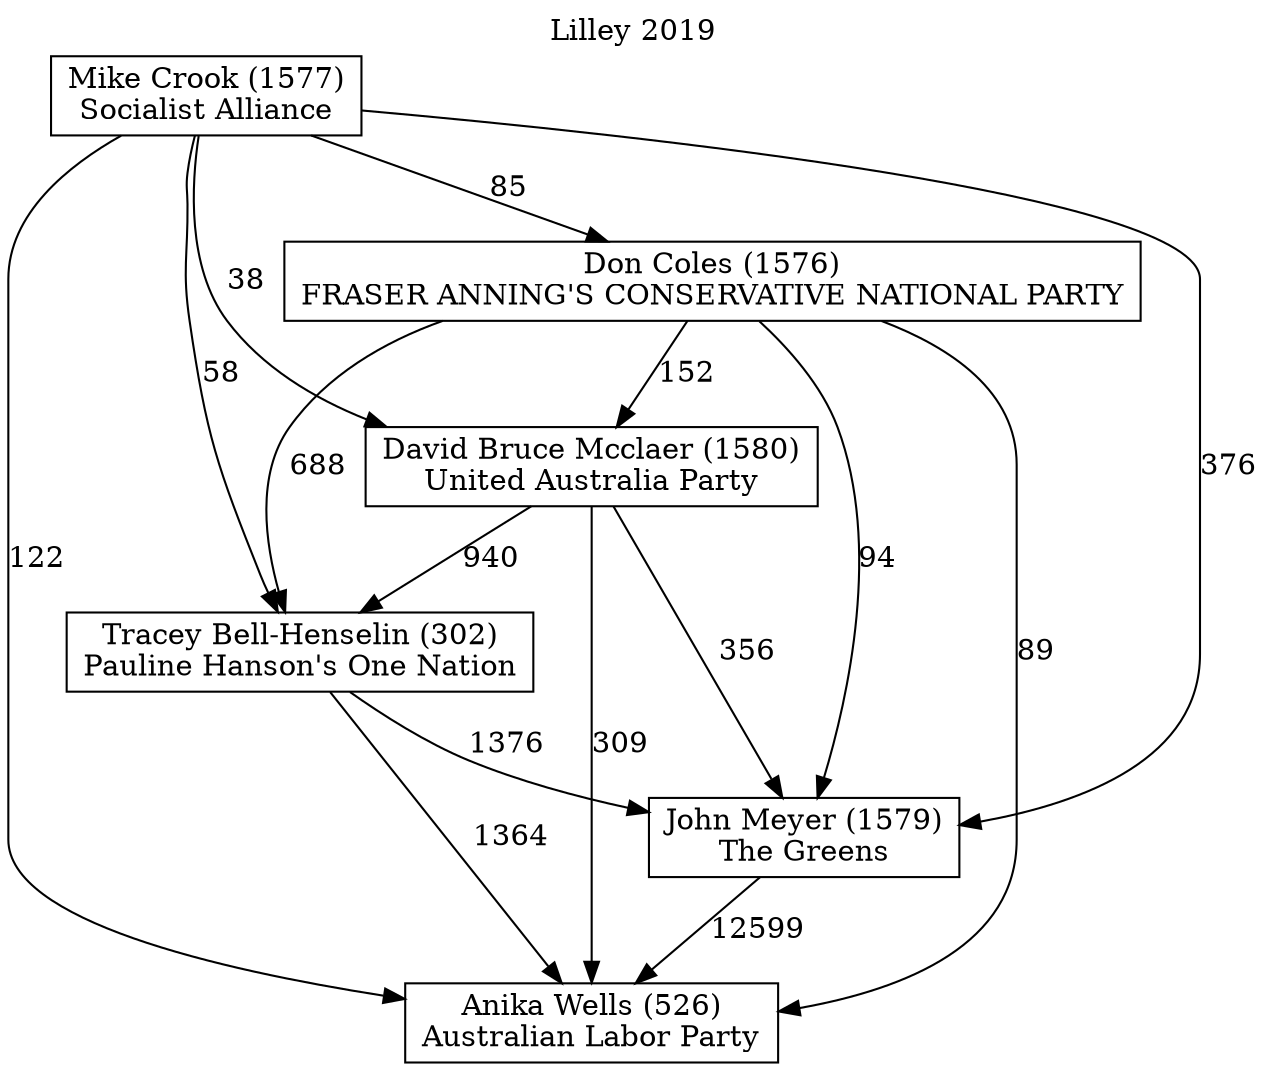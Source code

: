 // House preference flow
digraph "Anika Wells (526)_Lilley_2019" {
	graph [label="Lilley 2019" labelloc=t mclimit=10]
	node [shape=box]
	"Anika Wells (526)" [label="Anika Wells (526)
Australian Labor Party"]
	"John Meyer (1579)" [label="John Meyer (1579)
The Greens"]
	"Tracey Bell-Henselin (302)" [label="Tracey Bell-Henselin (302)
Pauline Hanson's One Nation"]
	"David Bruce Mcclaer (1580)" [label="David Bruce Mcclaer (1580)
United Australia Party"]
	"Don Coles (1576)" [label="Don Coles (1576)
FRASER ANNING'S CONSERVATIVE NATIONAL PARTY"]
	"Mike Crook (1577)" [label="Mike Crook (1577)
Socialist Alliance"]
	"John Meyer (1579)" -> "Anika Wells (526)" [label=12599]
	"Tracey Bell-Henselin (302)" -> "John Meyer (1579)" [label=1376]
	"David Bruce Mcclaer (1580)" -> "Tracey Bell-Henselin (302)" [label=940]
	"Don Coles (1576)" -> "David Bruce Mcclaer (1580)" [label=152]
	"Mike Crook (1577)" -> "Don Coles (1576)" [label=85]
	"Tracey Bell-Henselin (302)" -> "Anika Wells (526)" [label=1364]
	"David Bruce Mcclaer (1580)" -> "Anika Wells (526)" [label=309]
	"Don Coles (1576)" -> "Anika Wells (526)" [label=89]
	"Mike Crook (1577)" -> "Anika Wells (526)" [label=122]
	"Mike Crook (1577)" -> "David Bruce Mcclaer (1580)" [label=38]
	"Don Coles (1576)" -> "Tracey Bell-Henselin (302)" [label=688]
	"Mike Crook (1577)" -> "Tracey Bell-Henselin (302)" [label=58]
	"David Bruce Mcclaer (1580)" -> "John Meyer (1579)" [label=356]
	"Don Coles (1576)" -> "John Meyer (1579)" [label=94]
	"Mike Crook (1577)" -> "John Meyer (1579)" [label=376]
}
